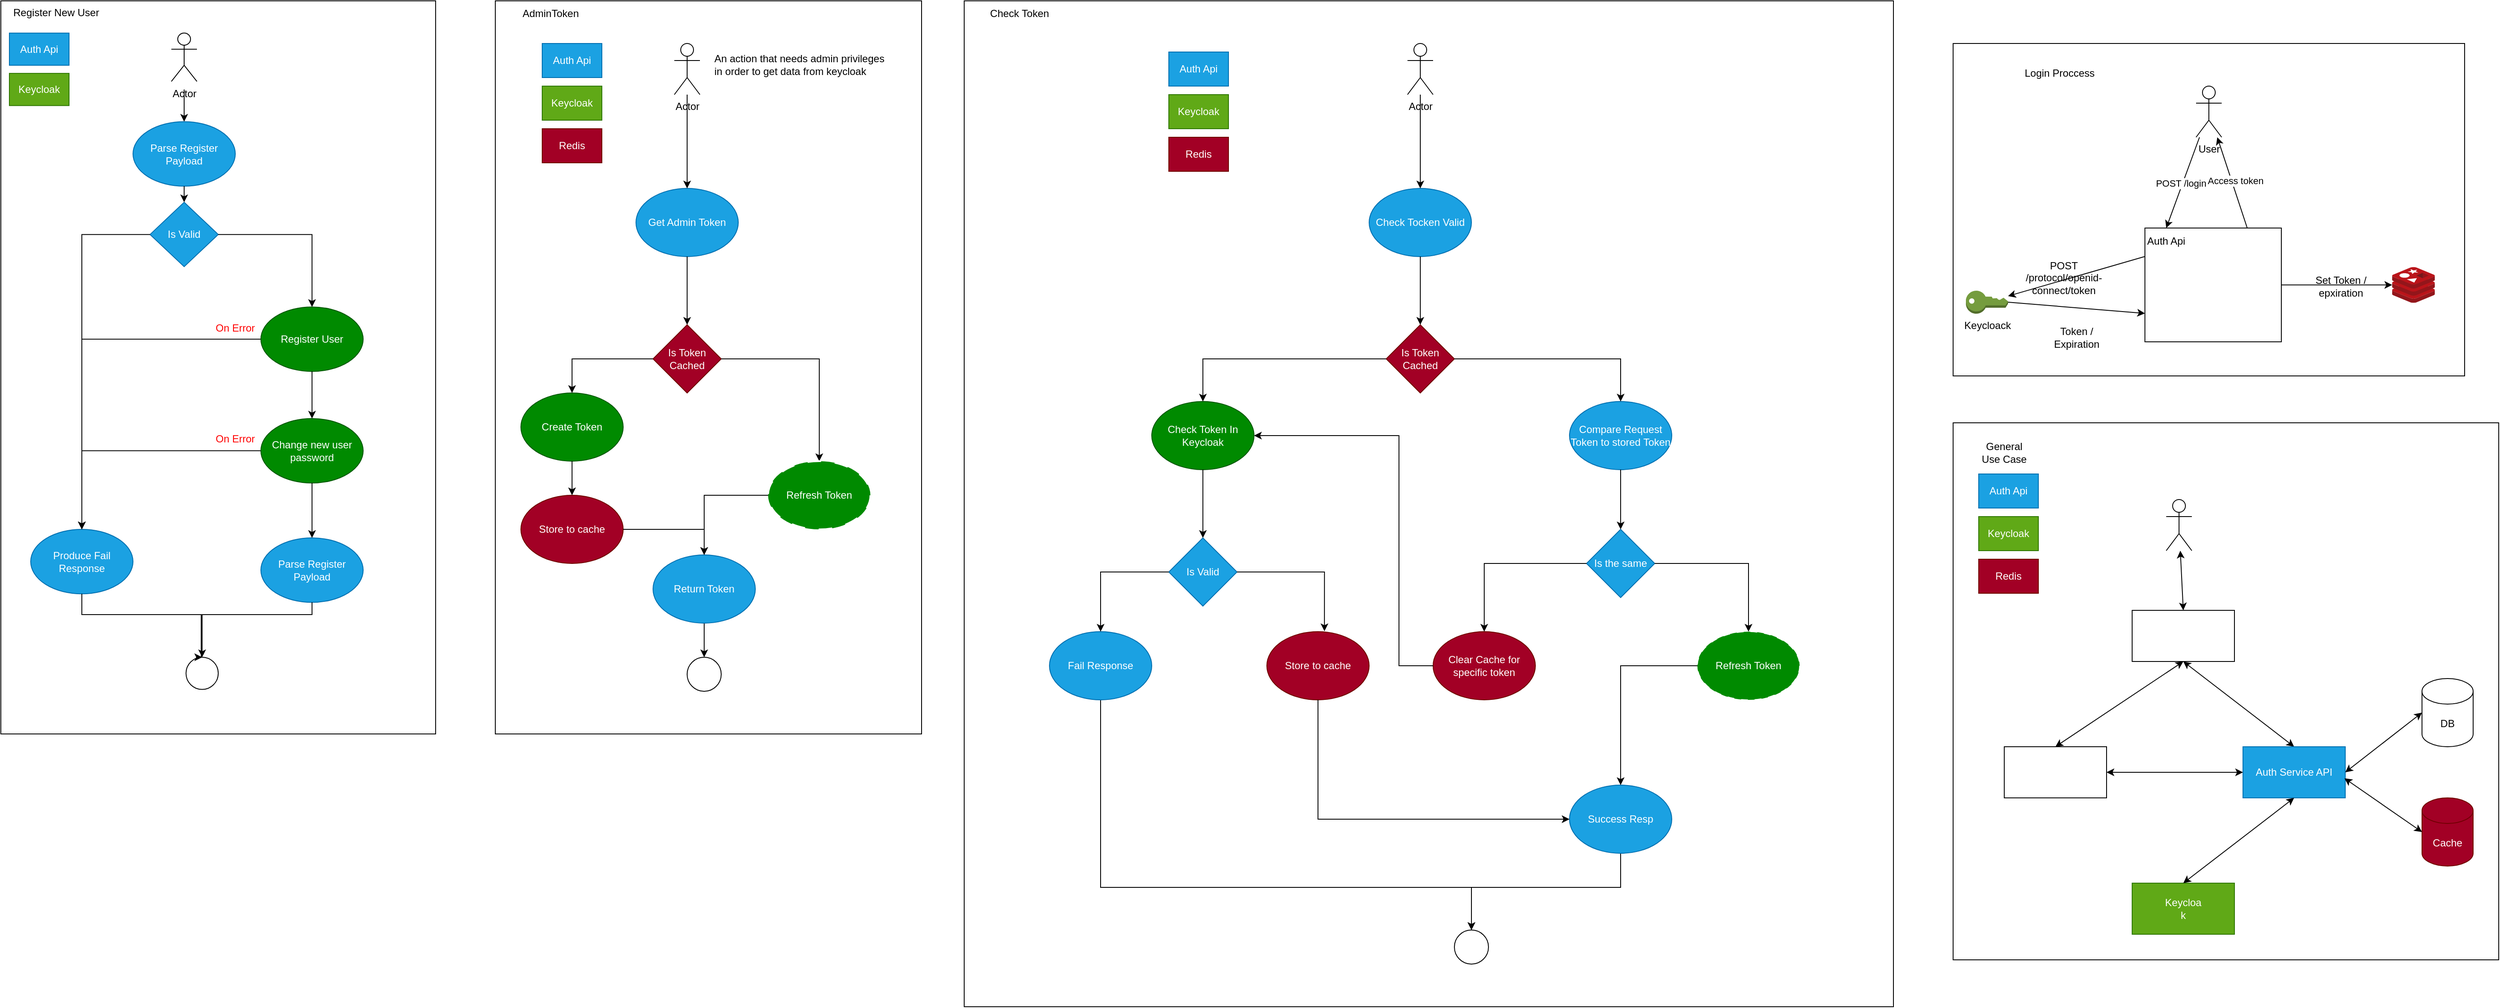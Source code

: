 <mxfile>
    <diagram name="Page-1" id="v6792liOFd4qm17gx1AZ">
        <mxGraphModel dx="6147" dy="3533" grid="1" gridSize="10" guides="1" tooltips="1" connect="1" arrows="1" fold="1" page="1" pageScale="1" pageWidth="850" pageHeight="1100" math="0" shadow="0">
            <root>
                <mxCell id="0"/>
                <mxCell id="1" parent="0"/>
                <mxCell id="5Nz2ptYm8B1i7OJ7PUru-28" value="" style="group" parent="1" vertex="1" connectable="0">
                    <mxGeometry x="-100" y="-210" width="600" height="390" as="geometry"/>
                </mxCell>
                <mxCell id="5Nz2ptYm8B1i7OJ7PUru-6" value="" style="rounded=0;whiteSpace=wrap;html=1;fillColor=none;" parent="5Nz2ptYm8B1i7OJ7PUru-28" vertex="1">
                    <mxGeometry width="600" height="390" as="geometry"/>
                </mxCell>
                <mxCell id="5Nz2ptYm8B1i7OJ7PUru-1" value="" style="image;sketch=0;aspect=fixed;html=1;points=[];align=center;fontSize=12;image=img/lib/mscae/Cache_Redis_Product.svg;" parent="5Nz2ptYm8B1i7OJ7PUru-28" vertex="1">
                    <mxGeometry x="515" y="262.25" width="50" height="42" as="geometry"/>
                </mxCell>
                <mxCell id="5Nz2ptYm8B1i7OJ7PUru-2" value="Keycloack" style="outlineConnect=0;dashed=0;verticalLabelPosition=bottom;verticalAlign=top;align=center;html=1;shape=mxgraph.aws3.add_on;fillColor=#759C3E;gradientColor=none;" parent="5Nz2ptYm8B1i7OJ7PUru-28" vertex="1">
                    <mxGeometry x="15" y="290" width="49.5" height="27" as="geometry"/>
                </mxCell>
                <mxCell id="5Nz2ptYm8B1i7OJ7PUru-3" value="User" style="shape=umlActor;verticalLabelPosition=bottom;verticalAlign=top;html=1;outlineConnect=0;" parent="5Nz2ptYm8B1i7OJ7PUru-28" vertex="1">
                    <mxGeometry x="285" y="50" width="30" height="60" as="geometry"/>
                </mxCell>
                <mxCell id="5Nz2ptYm8B1i7OJ7PUru-7" value="Login Proccess" style="text;html=1;strokeColor=none;fillColor=none;align=center;verticalAlign=middle;whiteSpace=wrap;rounded=0;" parent="5Nz2ptYm8B1i7OJ7PUru-28" vertex="1">
                    <mxGeometry x="55" y="20" width="140" height="30" as="geometry"/>
                </mxCell>
                <mxCell id="5Nz2ptYm8B1i7OJ7PUru-19" style="edgeStyle=orthogonalEdgeStyle;rounded=0;orthogonalLoop=1;jettySize=auto;html=1;" parent="5Nz2ptYm8B1i7OJ7PUru-28" source="5Nz2ptYm8B1i7OJ7PUru-8" target="5Nz2ptYm8B1i7OJ7PUru-1" edge="1">
                    <mxGeometry relative="1" as="geometry"/>
                </mxCell>
                <mxCell id="5Nz2ptYm8B1i7OJ7PUru-8" value="" style="rounded=0;whiteSpace=wrap;html=1;" parent="5Nz2ptYm8B1i7OJ7PUru-28" vertex="1">
                    <mxGeometry x="225" y="216.5" width="160" height="133.5" as="geometry"/>
                </mxCell>
                <mxCell id="5Nz2ptYm8B1i7OJ7PUru-9" value="Auth Api" style="text;html=1;strokeColor=none;fillColor=none;align=center;verticalAlign=middle;whiteSpace=wrap;rounded=0;" parent="5Nz2ptYm8B1i7OJ7PUru-28" vertex="1">
                    <mxGeometry x="215" y="216.5" width="70" height="30" as="geometry"/>
                </mxCell>
                <mxCell id="5Nz2ptYm8B1i7OJ7PUru-10" value="" style="endArrow=classic;html=1;rounded=0;entryX=0.5;entryY=0;entryDx=0;entryDy=0;" parent="5Nz2ptYm8B1i7OJ7PUru-28" source="5Nz2ptYm8B1i7OJ7PUru-3" target="5Nz2ptYm8B1i7OJ7PUru-9" edge="1">
                    <mxGeometry width="50" height="50" relative="1" as="geometry">
                        <mxPoint x="371.279" y="80" as="sourcePoint"/>
                        <mxPoint x="315" y="190" as="targetPoint"/>
                    </mxGeometry>
                </mxCell>
                <mxCell id="5Nz2ptYm8B1i7OJ7PUru-13" value="POST /login" style="edgeLabel;html=1;align=center;verticalAlign=middle;resizable=0;points=[];" parent="5Nz2ptYm8B1i7OJ7PUru-10" vertex="1" connectable="0">
                    <mxGeometry x="0.03" y="-2" relative="1" as="geometry">
                        <mxPoint as="offset"/>
                    </mxGeometry>
                </mxCell>
                <mxCell id="5Nz2ptYm8B1i7OJ7PUru-14" value="" style="endArrow=classic;html=1;rounded=0;exitX=0;exitY=0.25;exitDx=0;exitDy=0;" parent="5Nz2ptYm8B1i7OJ7PUru-28" source="5Nz2ptYm8B1i7OJ7PUru-8" target="5Nz2ptYm8B1i7OJ7PUru-2" edge="1">
                    <mxGeometry width="50" height="50" relative="1" as="geometry">
                        <mxPoint x="145" y="430" as="sourcePoint"/>
                        <mxPoint x="195" y="380" as="targetPoint"/>
                    </mxGeometry>
                </mxCell>
                <mxCell id="5Nz2ptYm8B1i7OJ7PUru-16" value="POST /protocol/openid-connect/token" style="text;html=1;strokeColor=none;fillColor=none;align=center;verticalAlign=middle;whiteSpace=wrap;rounded=0;" parent="5Nz2ptYm8B1i7OJ7PUru-28" vertex="1">
                    <mxGeometry x="75" y="260" width="110" height="30" as="geometry"/>
                </mxCell>
                <mxCell id="5Nz2ptYm8B1i7OJ7PUru-17" value="" style="endArrow=classic;html=1;rounded=0;exitX=1;exitY=0.5;exitDx=0;exitDy=0;exitPerimeter=0;entryX=0;entryY=0.75;entryDx=0;entryDy=0;" parent="5Nz2ptYm8B1i7OJ7PUru-28" source="5Nz2ptYm8B1i7OJ7PUru-2" target="5Nz2ptYm8B1i7OJ7PUru-8" edge="1">
                    <mxGeometry width="50" height="50" relative="1" as="geometry">
                        <mxPoint x="415" y="230" as="sourcePoint"/>
                        <mxPoint x="465" y="180" as="targetPoint"/>
                    </mxGeometry>
                </mxCell>
                <mxCell id="5Nz2ptYm8B1i7OJ7PUru-20" value="Set Token / epxiration" style="text;html=1;strokeColor=none;fillColor=none;align=center;verticalAlign=middle;whiteSpace=wrap;rounded=0;" parent="5Nz2ptYm8B1i7OJ7PUru-28" vertex="1">
                    <mxGeometry x="415" y="270" width="80" height="30" as="geometry"/>
                </mxCell>
                <mxCell id="5Nz2ptYm8B1i7OJ7PUru-22" value="" style="endArrow=classic;html=1;rounded=0;exitX=0.75;exitY=0;exitDx=0;exitDy=0;" parent="5Nz2ptYm8B1i7OJ7PUru-28" source="5Nz2ptYm8B1i7OJ7PUru-8" target="5Nz2ptYm8B1i7OJ7PUru-3" edge="1">
                    <mxGeometry width="50" height="50" relative="1" as="geometry">
                        <mxPoint x="375" y="210" as="sourcePoint"/>
                        <mxPoint x="425" y="160" as="targetPoint"/>
                    </mxGeometry>
                </mxCell>
                <mxCell id="5Nz2ptYm8B1i7OJ7PUru-27" value="Access token" style="edgeLabel;html=1;align=center;verticalAlign=middle;resizable=0;points=[];" parent="5Nz2ptYm8B1i7OJ7PUru-22" vertex="1" connectable="0">
                    <mxGeometry x="0.016" y="-4" relative="1" as="geometry">
                        <mxPoint as="offset"/>
                    </mxGeometry>
                </mxCell>
                <mxCell id="5Nz2ptYm8B1i7OJ7PUru-26" value="Token / Expiration" style="text;html=1;strokeColor=none;fillColor=none;align=center;verticalAlign=middle;whiteSpace=wrap;rounded=0;" parent="5Nz2ptYm8B1i7OJ7PUru-28" vertex="1">
                    <mxGeometry x="115" y="330" width="60" height="30" as="geometry"/>
                </mxCell>
                <mxCell id="x0J9yiKAGYjtZlHYhsLJ-34" value="" style="group;dashed=1;strokeWidth=2;strokeColor=none;" parent="1" vertex="1" connectable="0">
                    <mxGeometry x="-1260" y="-260" width="1090" height="1180" as="geometry"/>
                </mxCell>
                <mxCell id="x0J9yiKAGYjtZlHYhsLJ-32" value="" style="rounded=0;whiteSpace=wrap;html=1;gradientColor=none;fillColor=none;" parent="x0J9yiKAGYjtZlHYhsLJ-34" vertex="1">
                    <mxGeometry width="1090" height="1180" as="geometry"/>
                </mxCell>
                <mxCell id="x0J9yiKAGYjtZlHYhsLJ-1" value="Actor" style="shape=umlActor;verticalLabelPosition=bottom;verticalAlign=top;html=1;outlineConnect=0;" parent="x0J9yiKAGYjtZlHYhsLJ-34" vertex="1">
                    <mxGeometry x="520" y="50" width="30" height="60" as="geometry"/>
                </mxCell>
                <mxCell id="x0J9yiKAGYjtZlHYhsLJ-2" value="Check Tocken Valid" style="ellipse;whiteSpace=wrap;html=1;fillColor=#1ba1e2;strokeColor=#006EAF;fontColor=#ffffff;" parent="x0J9yiKAGYjtZlHYhsLJ-34" vertex="1">
                    <mxGeometry x="475" y="220" width="120" height="80" as="geometry"/>
                </mxCell>
                <mxCell id="x0J9yiKAGYjtZlHYhsLJ-14" style="edgeStyle=orthogonalEdgeStyle;rounded=0;orthogonalLoop=1;jettySize=auto;html=1;" parent="x0J9yiKAGYjtZlHYhsLJ-34" source="x0J9yiKAGYjtZlHYhsLJ-1" target="x0J9yiKAGYjtZlHYhsLJ-2" edge="1">
                    <mxGeometry relative="1" as="geometry"/>
                </mxCell>
                <mxCell id="x0J9yiKAGYjtZlHYhsLJ-3" value="Is Token Cached" style="rhombus;whiteSpace=wrap;html=1;fillColor=#a20025;strokeColor=#6F0000;fontColor=#ffffff;" parent="x0J9yiKAGYjtZlHYhsLJ-34" vertex="1">
                    <mxGeometry x="495" y="380" width="80" height="80" as="geometry"/>
                </mxCell>
                <mxCell id="x0J9yiKAGYjtZlHYhsLJ-15" style="edgeStyle=orthogonalEdgeStyle;rounded=0;orthogonalLoop=1;jettySize=auto;html=1;entryX=0.5;entryY=0;entryDx=0;entryDy=0;" parent="x0J9yiKAGYjtZlHYhsLJ-34" source="x0J9yiKAGYjtZlHYhsLJ-2" target="x0J9yiKAGYjtZlHYhsLJ-3" edge="1">
                    <mxGeometry relative="1" as="geometry"/>
                </mxCell>
                <mxCell id="x0J9yiKAGYjtZlHYhsLJ-4" value="Compare Request Token to stored Token" style="ellipse;whiteSpace=wrap;html=1;fillColor=#1ba1e2;strokeColor=#006EAF;fontColor=#ffffff;" parent="x0J9yiKAGYjtZlHYhsLJ-34" vertex="1">
                    <mxGeometry x="710" y="470" width="120" height="80" as="geometry"/>
                </mxCell>
                <mxCell id="x0J9yiKAGYjtZlHYhsLJ-16" style="edgeStyle=orthogonalEdgeStyle;rounded=0;orthogonalLoop=1;jettySize=auto;html=1;entryX=0.5;entryY=0;entryDx=0;entryDy=0;" parent="x0J9yiKAGYjtZlHYhsLJ-34" source="x0J9yiKAGYjtZlHYhsLJ-3" target="x0J9yiKAGYjtZlHYhsLJ-4" edge="1">
                    <mxGeometry relative="1" as="geometry"/>
                </mxCell>
                <mxCell id="x0J9yiKAGYjtZlHYhsLJ-5" value="Is the same" style="rhombus;whiteSpace=wrap;html=1;fillColor=#1ba1e2;strokeColor=#006EAF;fontColor=#ffffff;" parent="x0J9yiKAGYjtZlHYhsLJ-34" vertex="1">
                    <mxGeometry x="730" y="620" width="80" height="80" as="geometry"/>
                </mxCell>
                <mxCell id="x0J9yiKAGYjtZlHYhsLJ-21" style="edgeStyle=orthogonalEdgeStyle;rounded=0;orthogonalLoop=1;jettySize=auto;html=1;" parent="x0J9yiKAGYjtZlHYhsLJ-34" source="x0J9yiKAGYjtZlHYhsLJ-4" target="x0J9yiKAGYjtZlHYhsLJ-5" edge="1">
                    <mxGeometry relative="1" as="geometry"/>
                </mxCell>
                <mxCell id="x0J9yiKAGYjtZlHYhsLJ-6" value="Clear Cache for specific token" style="ellipse;whiteSpace=wrap;html=1;fillColor=#a20025;strokeColor=#6F0000;fontColor=#ffffff;" parent="x0J9yiKAGYjtZlHYhsLJ-34" vertex="1">
                    <mxGeometry x="550" y="740" width="120" height="80" as="geometry"/>
                </mxCell>
                <mxCell id="x0J9yiKAGYjtZlHYhsLJ-23" style="edgeStyle=orthogonalEdgeStyle;rounded=0;orthogonalLoop=1;jettySize=auto;html=1;entryX=0.5;entryY=0;entryDx=0;entryDy=0;" parent="x0J9yiKAGYjtZlHYhsLJ-34" source="x0J9yiKAGYjtZlHYhsLJ-5" target="x0J9yiKAGYjtZlHYhsLJ-6" edge="1">
                    <mxGeometry relative="1" as="geometry"/>
                </mxCell>
                <mxCell id="x0J9yiKAGYjtZlHYhsLJ-7" value="Refresh Token" style="ellipse;whiteSpace=wrap;html=1;dashed=1;dashPattern=8 8;fillColor=#008a00;strokeColor=#FFFFFF;fontColor=#ffffff;" parent="x0J9yiKAGYjtZlHYhsLJ-34" vertex="1">
                    <mxGeometry x="860" y="740" width="120" height="80" as="geometry"/>
                </mxCell>
                <mxCell id="x0J9yiKAGYjtZlHYhsLJ-22" style="edgeStyle=orthogonalEdgeStyle;rounded=0;orthogonalLoop=1;jettySize=auto;html=1;entryX=0.5;entryY=0;entryDx=0;entryDy=0;" parent="x0J9yiKAGYjtZlHYhsLJ-34" source="x0J9yiKAGYjtZlHYhsLJ-5" target="x0J9yiKAGYjtZlHYhsLJ-7" edge="1">
                    <mxGeometry relative="1" as="geometry"/>
                </mxCell>
                <mxCell id="x0J9yiKAGYjtZlHYhsLJ-8" value="" style="ellipse;whiteSpace=wrap;html=1;aspect=fixed;" parent="x0J9yiKAGYjtZlHYhsLJ-34" vertex="1">
                    <mxGeometry x="575" y="1090" width="40" height="40" as="geometry"/>
                </mxCell>
                <mxCell id="x0J9yiKAGYjtZlHYhsLJ-9" value="Check Token In Keycloak" style="ellipse;whiteSpace=wrap;html=1;fillColor=#008a00;strokeColor=#005700;fontColor=#ffffff;" parent="x0J9yiKAGYjtZlHYhsLJ-34" vertex="1">
                    <mxGeometry x="220" y="470" width="120" height="80" as="geometry"/>
                </mxCell>
                <mxCell id="x0J9yiKAGYjtZlHYhsLJ-17" style="edgeStyle=orthogonalEdgeStyle;rounded=0;orthogonalLoop=1;jettySize=auto;html=1;exitX=0;exitY=0.5;exitDx=0;exitDy=0;entryX=0.5;entryY=0;entryDx=0;entryDy=0;" parent="x0J9yiKAGYjtZlHYhsLJ-34" source="x0J9yiKAGYjtZlHYhsLJ-3" target="x0J9yiKAGYjtZlHYhsLJ-9" edge="1">
                    <mxGeometry relative="1" as="geometry"/>
                </mxCell>
                <mxCell id="x0J9yiKAGYjtZlHYhsLJ-25" style="edgeStyle=orthogonalEdgeStyle;rounded=0;orthogonalLoop=1;jettySize=auto;html=1;entryX=1;entryY=0.5;entryDx=0;entryDy=0;" parent="x0J9yiKAGYjtZlHYhsLJ-34" source="x0J9yiKAGYjtZlHYhsLJ-6" target="x0J9yiKAGYjtZlHYhsLJ-9" edge="1">
                    <mxGeometry relative="1" as="geometry">
                        <Array as="points">
                            <mxPoint x="510" y="780"/>
                            <mxPoint x="510" y="510"/>
                        </Array>
                    </mxGeometry>
                </mxCell>
                <mxCell id="x0J9yiKAGYjtZlHYhsLJ-10" value="Is Valid" style="rhombus;whiteSpace=wrap;html=1;fillColor=#1ba1e2;strokeColor=#006EAF;fontColor=#ffffff;" parent="x0J9yiKAGYjtZlHYhsLJ-34" vertex="1">
                    <mxGeometry x="240" y="630" width="80" height="80" as="geometry"/>
                </mxCell>
                <mxCell id="x0J9yiKAGYjtZlHYhsLJ-18" style="edgeStyle=orthogonalEdgeStyle;rounded=0;orthogonalLoop=1;jettySize=auto;html=1;entryX=0.5;entryY=0;entryDx=0;entryDy=0;" parent="x0J9yiKAGYjtZlHYhsLJ-34" source="x0J9yiKAGYjtZlHYhsLJ-9" target="x0J9yiKAGYjtZlHYhsLJ-10" edge="1">
                    <mxGeometry relative="1" as="geometry"/>
                </mxCell>
                <mxCell id="x0J9yiKAGYjtZlHYhsLJ-11" value="Store to cache" style="ellipse;whiteSpace=wrap;html=1;fillColor=#a20025;strokeColor=#6F0000;fontColor=#ffffff;" parent="x0J9yiKAGYjtZlHYhsLJ-34" vertex="1">
                    <mxGeometry x="355" y="740" width="120" height="80" as="geometry"/>
                </mxCell>
                <mxCell id="x0J9yiKAGYjtZlHYhsLJ-27" style="edgeStyle=orthogonalEdgeStyle;rounded=0;orthogonalLoop=1;jettySize=auto;html=1;entryX=0.5;entryY=0;entryDx=0;entryDy=0;" parent="x0J9yiKAGYjtZlHYhsLJ-34" source="x0J9yiKAGYjtZlHYhsLJ-12" target="x0J9yiKAGYjtZlHYhsLJ-8" edge="1">
                    <mxGeometry relative="1" as="geometry">
                        <Array as="points">
                            <mxPoint x="160" y="1040"/>
                            <mxPoint x="595" y="1040"/>
                        </Array>
                    </mxGeometry>
                </mxCell>
                <mxCell id="x0J9yiKAGYjtZlHYhsLJ-12" value="Fail Response" style="ellipse;whiteSpace=wrap;html=1;fillColor=#1ba1e2;strokeColor=#006EAF;fontColor=#ffffff;" parent="x0J9yiKAGYjtZlHYhsLJ-34" vertex="1">
                    <mxGeometry x="100" y="740" width="120" height="80" as="geometry"/>
                </mxCell>
                <mxCell id="x0J9yiKAGYjtZlHYhsLJ-19" style="edgeStyle=orthogonalEdgeStyle;rounded=0;orthogonalLoop=1;jettySize=auto;html=1;entryX=0.5;entryY=0;entryDx=0;entryDy=0;" parent="x0J9yiKAGYjtZlHYhsLJ-34" source="x0J9yiKAGYjtZlHYhsLJ-10" target="x0J9yiKAGYjtZlHYhsLJ-12" edge="1">
                    <mxGeometry relative="1" as="geometry"/>
                </mxCell>
                <mxCell id="x0J9yiKAGYjtZlHYhsLJ-28" style="edgeStyle=orthogonalEdgeStyle;rounded=0;orthogonalLoop=1;jettySize=auto;html=1;entryX=0.5;entryY=0;entryDx=0;entryDy=0;" parent="x0J9yiKAGYjtZlHYhsLJ-34" source="x0J9yiKAGYjtZlHYhsLJ-13" target="x0J9yiKAGYjtZlHYhsLJ-8" edge="1">
                    <mxGeometry relative="1" as="geometry">
                        <Array as="points">
                            <mxPoint x="770" y="1040"/>
                            <mxPoint x="595" y="1040"/>
                        </Array>
                    </mxGeometry>
                </mxCell>
                <mxCell id="x0J9yiKAGYjtZlHYhsLJ-13" value="Success Resp" style="ellipse;whiteSpace=wrap;html=1;fillColor=#1ba1e2;strokeColor=#006EAF;fontColor=#ffffff;" parent="x0J9yiKAGYjtZlHYhsLJ-34" vertex="1">
                    <mxGeometry x="710" y="920" width="120" height="80" as="geometry"/>
                </mxCell>
                <mxCell id="x0J9yiKAGYjtZlHYhsLJ-24" style="edgeStyle=orthogonalEdgeStyle;rounded=0;orthogonalLoop=1;jettySize=auto;html=1;entryX=0.5;entryY=0;entryDx=0;entryDy=0;" parent="x0J9yiKAGYjtZlHYhsLJ-34" source="x0J9yiKAGYjtZlHYhsLJ-7" target="x0J9yiKAGYjtZlHYhsLJ-13" edge="1">
                    <mxGeometry relative="1" as="geometry"/>
                </mxCell>
                <mxCell id="x0J9yiKAGYjtZlHYhsLJ-26" style="edgeStyle=orthogonalEdgeStyle;rounded=0;orthogonalLoop=1;jettySize=auto;html=1;entryX=0;entryY=0.5;entryDx=0;entryDy=0;" parent="x0J9yiKAGYjtZlHYhsLJ-34" source="x0J9yiKAGYjtZlHYhsLJ-11" target="x0J9yiKAGYjtZlHYhsLJ-13" edge="1">
                    <mxGeometry relative="1" as="geometry">
                        <Array as="points">
                            <mxPoint x="415" y="960"/>
                        </Array>
                    </mxGeometry>
                </mxCell>
                <mxCell id="x0J9yiKAGYjtZlHYhsLJ-20" style="edgeStyle=orthogonalEdgeStyle;rounded=0;orthogonalLoop=1;jettySize=auto;html=1;entryX=0.563;entryY=-0.007;entryDx=0;entryDy=0;entryPerimeter=0;" parent="x0J9yiKAGYjtZlHYhsLJ-34" source="x0J9yiKAGYjtZlHYhsLJ-10" target="x0J9yiKAGYjtZlHYhsLJ-11" edge="1">
                    <mxGeometry relative="1" as="geometry"/>
                </mxCell>
                <mxCell id="x0J9yiKAGYjtZlHYhsLJ-29" value="Auth Api" style="rounded=0;whiteSpace=wrap;html=1;fillColor=#1ba1e2;strokeColor=#006EAF;fontColor=#ffffff;" parent="x0J9yiKAGYjtZlHYhsLJ-34" vertex="1">
                    <mxGeometry x="240" y="60" width="70" height="40" as="geometry"/>
                </mxCell>
                <mxCell id="x0J9yiKAGYjtZlHYhsLJ-30" value="Keycloak" style="rounded=0;whiteSpace=wrap;html=1;fillColor=#60a917;strokeColor=#2D7600;fontColor=#ffffff;" parent="x0J9yiKAGYjtZlHYhsLJ-34" vertex="1">
                    <mxGeometry x="240" y="110" width="70" height="40" as="geometry"/>
                </mxCell>
                <mxCell id="x0J9yiKAGYjtZlHYhsLJ-31" value="Redis" style="rounded=0;whiteSpace=wrap;html=1;fillColor=#a20025;strokeColor=#6F0000;fontColor=#ffffff;" parent="x0J9yiKAGYjtZlHYhsLJ-34" vertex="1">
                    <mxGeometry x="240" y="160" width="70" height="40" as="geometry"/>
                </mxCell>
                <mxCell id="x0J9yiKAGYjtZlHYhsLJ-33" value="Check Token" style="text;html=1;align=center;verticalAlign=middle;whiteSpace=wrap;rounded=0;" parent="x0J9yiKAGYjtZlHYhsLJ-34" vertex="1">
                    <mxGeometry width="130" height="30" as="geometry"/>
                </mxCell>
                <mxCell id="pgQq5QvTGWh927fCULeN-2" value="" style="group" parent="1" vertex="1" connectable="0">
                    <mxGeometry x="-1810" y="-260" width="500" height="860" as="geometry"/>
                </mxCell>
                <mxCell id="pgQq5QvTGWh927fCULeN-3" value="" style="rounded=0;whiteSpace=wrap;html=1;gradientColor=none;fillColor=none;" parent="pgQq5QvTGWh927fCULeN-2" vertex="1">
                    <mxGeometry width="500" height="860" as="geometry"/>
                </mxCell>
                <mxCell id="pgQq5QvTGWh927fCULeN-4" value="Actor" style="shape=umlActor;verticalLabelPosition=bottom;verticalAlign=top;html=1;outlineConnect=0;" parent="pgQq5QvTGWh927fCULeN-2" vertex="1">
                    <mxGeometry x="210" y="50" width="30" height="60" as="geometry"/>
                </mxCell>
                <mxCell id="pgQq5QvTGWh927fCULeN-5" value="Get Admin Token" style="ellipse;whiteSpace=wrap;html=1;fillColor=#1ba1e2;strokeColor=#006EAF;fontColor=#ffffff;" parent="pgQq5QvTGWh927fCULeN-2" vertex="1">
                    <mxGeometry x="165" y="220" width="120" height="80" as="geometry"/>
                </mxCell>
                <mxCell id="pgQq5QvTGWh927fCULeN-6" style="edgeStyle=orthogonalEdgeStyle;rounded=0;orthogonalLoop=1;jettySize=auto;html=1;" parent="pgQq5QvTGWh927fCULeN-2" source="pgQq5QvTGWh927fCULeN-4" target="pgQq5QvTGWh927fCULeN-5" edge="1">
                    <mxGeometry relative="1" as="geometry"/>
                </mxCell>
                <mxCell id="pgQq5QvTGWh927fCULeN-7" value="Is Token Cached" style="rhombus;whiteSpace=wrap;html=1;fillColor=#a20025;strokeColor=#6F0000;fontColor=#ffffff;" parent="pgQq5QvTGWh927fCULeN-2" vertex="1">
                    <mxGeometry x="185" y="380" width="80" height="80" as="geometry"/>
                </mxCell>
                <mxCell id="pgQq5QvTGWh927fCULeN-8" style="edgeStyle=orthogonalEdgeStyle;rounded=0;orthogonalLoop=1;jettySize=auto;html=1;entryX=0.5;entryY=0;entryDx=0;entryDy=0;" parent="pgQq5QvTGWh927fCULeN-2" source="pgQq5QvTGWh927fCULeN-5" target="pgQq5QvTGWh927fCULeN-7" edge="1">
                    <mxGeometry relative="1" as="geometry"/>
                </mxCell>
                <mxCell id="pgQq5QvTGWh927fCULeN-9" style="edgeStyle=orthogonalEdgeStyle;rounded=0;orthogonalLoop=1;jettySize=auto;html=1;" parent="pgQq5QvTGWh927fCULeN-2" source="pgQq5QvTGWh927fCULeN-7" target="pgQq5QvTGWh927fCULeN-10" edge="1">
                    <mxGeometry relative="1" as="geometry">
                        <mxPoint x="460" y="470" as="targetPoint"/>
                    </mxGeometry>
                </mxCell>
                <mxCell id="pgQq5QvTGWh927fCULeN-10" value="Refresh Token" style="ellipse;whiteSpace=wrap;html=1;dashed=1;dashPattern=8 8;fillColor=#008a00;strokeColor=#FFFFFF;fontColor=#ffffff;strokeWidth=2;" parent="pgQq5QvTGWh927fCULeN-2" vertex="1">
                    <mxGeometry x="320" y="540" width="120" height="80" as="geometry"/>
                </mxCell>
                <mxCell id="pgQq5QvTGWh927fCULeN-11" value="" style="ellipse;whiteSpace=wrap;html=1;aspect=fixed;" parent="pgQq5QvTGWh927fCULeN-2" vertex="1">
                    <mxGeometry x="225" y="770" width="40" height="40" as="geometry"/>
                </mxCell>
                <mxCell id="pgQq5QvTGWh927fCULeN-12" value="Create Token" style="ellipse;whiteSpace=wrap;html=1;fillColor=#008a00;strokeColor=#005700;fontColor=#ffffff;" parent="pgQq5QvTGWh927fCULeN-2" vertex="1">
                    <mxGeometry x="30" y="460" width="120" height="80" as="geometry"/>
                </mxCell>
                <mxCell id="pgQq5QvTGWh927fCULeN-13" style="edgeStyle=orthogonalEdgeStyle;rounded=0;orthogonalLoop=1;jettySize=auto;html=1;exitX=0;exitY=0.5;exitDx=0;exitDy=0;entryX=0.5;entryY=0;entryDx=0;entryDy=0;" parent="pgQq5QvTGWh927fCULeN-2" source="pgQq5QvTGWh927fCULeN-7" target="pgQq5QvTGWh927fCULeN-12" edge="1">
                    <mxGeometry relative="1" as="geometry"/>
                </mxCell>
                <mxCell id="pgQq5QvTGWh927fCULeN-14" value="Store to cache" style="ellipse;whiteSpace=wrap;html=1;fillColor=#a20025;strokeColor=#6F0000;fontColor=#ffffff;" parent="pgQq5QvTGWh927fCULeN-2" vertex="1">
                    <mxGeometry x="30" y="580" width="120" height="80" as="geometry"/>
                </mxCell>
                <mxCell id="pgQq5QvTGWh927fCULeN-15" style="edgeStyle=orthogonalEdgeStyle;rounded=0;orthogonalLoop=1;jettySize=auto;html=1;entryX=0.5;entryY=0;entryDx=0;entryDy=0;" parent="pgQq5QvTGWh927fCULeN-2" source="pgQq5QvTGWh927fCULeN-12" target="pgQq5QvTGWh927fCULeN-14" edge="1">
                    <mxGeometry relative="1" as="geometry"/>
                </mxCell>
                <mxCell id="pgQq5QvTGWh927fCULeN-16" value="Auth Api" style="rounded=0;whiteSpace=wrap;html=1;fillColor=#1ba1e2;strokeColor=#006EAF;fontColor=#ffffff;" parent="pgQq5QvTGWh927fCULeN-2" vertex="1">
                    <mxGeometry x="55" y="50" width="70" height="40" as="geometry"/>
                </mxCell>
                <mxCell id="pgQq5QvTGWh927fCULeN-17" value="Keycloak" style="rounded=0;whiteSpace=wrap;html=1;fillColor=#60a917;strokeColor=#2D7600;fontColor=#ffffff;" parent="pgQq5QvTGWh927fCULeN-2" vertex="1">
                    <mxGeometry x="55" y="100" width="70" height="40" as="geometry"/>
                </mxCell>
                <mxCell id="pgQq5QvTGWh927fCULeN-18" value="Redis" style="rounded=0;whiteSpace=wrap;html=1;fillColor=#a20025;strokeColor=#6F0000;fontColor=#ffffff;" parent="pgQq5QvTGWh927fCULeN-2" vertex="1">
                    <mxGeometry x="55" y="150" width="70" height="40" as="geometry"/>
                </mxCell>
                <mxCell id="pgQq5QvTGWh927fCULeN-19" value="An action that needs admin privileges in order to get data from keycloak" style="text;html=1;align=left;verticalAlign=middle;whiteSpace=wrap;rounded=0;" parent="pgQq5QvTGWh927fCULeN-2" vertex="1">
                    <mxGeometry x="255" y="60" width="205" height="30" as="geometry"/>
                </mxCell>
                <mxCell id="pgQq5QvTGWh927fCULeN-20" style="edgeStyle=orthogonalEdgeStyle;rounded=0;orthogonalLoop=1;jettySize=auto;html=1;entryX=0.5;entryY=0;entryDx=0;entryDy=0;" parent="pgQq5QvTGWh927fCULeN-2" source="pgQq5QvTGWh927fCULeN-21" target="pgQq5QvTGWh927fCULeN-11" edge="1">
                    <mxGeometry relative="1" as="geometry"/>
                </mxCell>
                <mxCell id="pgQq5QvTGWh927fCULeN-21" value="Return Token" style="ellipse;whiteSpace=wrap;html=1;fillColor=#1ba1e2;strokeColor=#006EAF;fontColor=#ffffff;" parent="pgQq5QvTGWh927fCULeN-2" vertex="1">
                    <mxGeometry x="185" y="650" width="120" height="80" as="geometry"/>
                </mxCell>
                <mxCell id="pgQq5QvTGWh927fCULeN-22" style="edgeStyle=orthogonalEdgeStyle;rounded=0;orthogonalLoop=1;jettySize=auto;html=1;entryX=0.5;entryY=0;entryDx=0;entryDy=0;" parent="pgQq5QvTGWh927fCULeN-2" source="pgQq5QvTGWh927fCULeN-10" target="pgQq5QvTGWh927fCULeN-21" edge="1">
                    <mxGeometry relative="1" as="geometry"/>
                </mxCell>
                <mxCell id="pgQq5QvTGWh927fCULeN-23" value="AdminToken" style="text;html=1;align=center;verticalAlign=middle;whiteSpace=wrap;rounded=0;" parent="pgQq5QvTGWh927fCULeN-2" vertex="1">
                    <mxGeometry width="130" height="30" as="geometry"/>
                </mxCell>
                <mxCell id="pgQq5QvTGWh927fCULeN-24" style="edgeStyle=orthogonalEdgeStyle;rounded=0;orthogonalLoop=1;jettySize=auto;html=1;entryX=0.5;entryY=0;entryDx=0;entryDy=0;" parent="pgQq5QvTGWh927fCULeN-2" source="pgQq5QvTGWh927fCULeN-14" target="pgQq5QvTGWh927fCULeN-21" edge="1">
                    <mxGeometry relative="1" as="geometry"/>
                </mxCell>
                <mxCell id="53" value="" style="group" parent="1" vertex="1" connectable="0">
                    <mxGeometry x="-2390" y="-260" width="510" height="860" as="geometry"/>
                </mxCell>
                <mxCell id="49" value="" style="rounded=0;whiteSpace=wrap;html=1;fontColor=#FF0000;fillColor=none;" parent="53" vertex="1">
                    <mxGeometry width="510" height="860" as="geometry"/>
                </mxCell>
                <mxCell id="2" value="Actor" style="shape=umlActor;verticalLabelPosition=bottom;verticalAlign=top;html=1;outlineConnect=0;" parent="53" vertex="1">
                    <mxGeometry x="200" y="37.802" width="30" height="56.703" as="geometry"/>
                </mxCell>
                <mxCell id="4" style="edgeStyle=orthogonalEdgeStyle;rounded=0;orthogonalLoop=1;jettySize=auto;html=1;entryX=0.5;entryY=0;entryDx=0;entryDy=0;" parent="53" target="29" edge="1">
                    <mxGeometry relative="1" as="geometry">
                        <mxPoint x="215" y="103.956" as="sourcePoint"/>
                        <mxPoint x="215" y="207.912" as="targetPoint"/>
                    </mxGeometry>
                </mxCell>
                <mxCell id="29" value="Parse Register Payload" style="ellipse;whiteSpace=wrap;html=1;fillColor=#1ba1e2;strokeColor=#006EAF;fontColor=#ffffff;" parent="53" vertex="1">
                    <mxGeometry x="155" y="141.758" width="120" height="75.604" as="geometry"/>
                </mxCell>
                <mxCell id="30" value="Is Valid" style="rhombus;whiteSpace=wrap;html=1;fillColor=#1ba1e2;strokeColor=#006EAF;fontColor=#ffffff;" parent="53" vertex="1">
                    <mxGeometry x="175" y="236.264" width="80" height="75.604" as="geometry"/>
                </mxCell>
                <mxCell id="31" style="edgeStyle=none;html=1;entryX=0.5;entryY=0;entryDx=0;entryDy=0;" parent="53" source="29" target="30" edge="1">
                    <mxGeometry relative="1" as="geometry"/>
                </mxCell>
                <mxCell id="32" value="Produce Fail Response" style="ellipse;whiteSpace=wrap;html=1;fillColor=#1ba1e2;strokeColor=#006EAF;fontColor=#ffffff;" parent="53" vertex="1">
                    <mxGeometry x="35" y="620.003" width="120" height="75.604" as="geometry"/>
                </mxCell>
                <mxCell id="34" style="edgeStyle=orthogonalEdgeStyle;html=1;entryX=0.5;entryY=0;entryDx=0;entryDy=0;rounded=0;" parent="53" source="30" target="32" edge="1">
                    <mxGeometry relative="1" as="geometry"/>
                </mxCell>
                <mxCell id="40" style="edgeStyle=orthogonalEdgeStyle;rounded=0;html=1;entryX=0.5;entryY=0;entryDx=0;entryDy=0;" parent="53" source="36" target="32" edge="1">
                    <mxGeometry relative="1" as="geometry">
                        <mxPoint x="100" y="425.275" as="targetPoint"/>
                    </mxGeometry>
                </mxCell>
                <mxCell id="36" value="Register User" style="ellipse;whiteSpace=wrap;html=1;fillColor=#008a00;strokeColor=#005700;fontColor=#ffffff;" parent="53" vertex="1">
                    <mxGeometry x="305" y="359.118" width="120" height="75.604" as="geometry"/>
                </mxCell>
                <mxCell id="37" style="edgeStyle=orthogonalEdgeStyle;rounded=0;html=1;entryX=0.5;entryY=0;entryDx=0;entryDy=0;" parent="53" source="30" target="36" edge="1">
                    <mxGeometry relative="1" as="geometry"/>
                </mxCell>
                <mxCell id="41" style="edgeStyle=orthogonalEdgeStyle;rounded=0;html=1;" parent="53" source="38" target="32" edge="1">
                    <mxGeometry relative="1" as="geometry"/>
                </mxCell>
                <mxCell id="38" value="Change new user password" style="ellipse;whiteSpace=wrap;html=1;fillColor=#008a00;strokeColor=#005700;fontColor=#ffffff;" parent="53" vertex="1">
                    <mxGeometry x="305" y="490.005" width="120" height="75.604" as="geometry"/>
                </mxCell>
                <mxCell id="39" style="edgeStyle=orthogonalEdgeStyle;rounded=0;html=1;entryX=0.5;entryY=0;entryDx=0;entryDy=0;" parent="53" source="36" target="38" edge="1">
                    <mxGeometry relative="1" as="geometry"/>
                </mxCell>
                <mxCell id="42" value="On Error" style="text;html=1;align=center;verticalAlign=middle;whiteSpace=wrap;rounded=0;fillColor=none;fontColor=#FF0000;" parent="53" vertex="1">
                    <mxGeometry x="245" y="369.999" width="60" height="28.352" as="geometry"/>
                </mxCell>
                <mxCell id="43" value="On Error" style="text;html=1;align=center;verticalAlign=middle;whiteSpace=wrap;rounded=0;fillColor=none;fontColor=#FF0000;" parent="53" vertex="1">
                    <mxGeometry x="245" y="499.995" width="60" height="28.352" as="geometry"/>
                </mxCell>
                <mxCell id="44" value="Parse Register Payload" style="ellipse;whiteSpace=wrap;html=1;fillColor=#1ba1e2;strokeColor=#006EAF;fontColor=#ffffff;" parent="53" vertex="1">
                    <mxGeometry x="305" y="630.003" width="120" height="75.604" as="geometry"/>
                </mxCell>
                <mxCell id="46" style="edgeStyle=orthogonalEdgeStyle;rounded=0;html=1;fontColor=#FF0000;" parent="53" source="38" target="44" edge="1">
                    <mxGeometry relative="1" as="geometry"/>
                </mxCell>
                <mxCell id="45" value="" style="ellipse;whiteSpace=wrap;html=1;aspect=fixed;" parent="53" vertex="1">
                    <mxGeometry x="217.2" y="770.002" width="37.802" height="37.802" as="geometry"/>
                </mxCell>
                <mxCell id="47" style="edgeStyle=orthogonalEdgeStyle;rounded=0;html=1;entryX=0.5;entryY=0;entryDx=0;entryDy=0;fontColor=#FF0000;" parent="53" source="32" target="45" edge="1">
                    <mxGeometry relative="1" as="geometry">
                        <Array as="points">
                            <mxPoint x="95" y="720"/>
                            <mxPoint x="235" y="720"/>
                            <mxPoint x="235" y="770"/>
                        </Array>
                    </mxGeometry>
                </mxCell>
                <mxCell id="48" style="edgeStyle=orthogonalEdgeStyle;rounded=0;html=1;entryX=0.5;entryY=0;entryDx=0;entryDy=0;fontColor=#FF0000;" parent="53" source="44" target="45" edge="1">
                    <mxGeometry relative="1" as="geometry">
                        <Array as="points">
                            <mxPoint x="365" y="720"/>
                            <mxPoint x="236" y="720"/>
                        </Array>
                    </mxGeometry>
                </mxCell>
                <mxCell id="50" value="Register New User" style="text;html=1;align=center;verticalAlign=middle;whiteSpace=wrap;rounded=0;" parent="53" vertex="1">
                    <mxGeometry width="130" height="28.352" as="geometry"/>
                </mxCell>
                <mxCell id="51" value="Auth Api" style="rounded=0;whiteSpace=wrap;html=1;fillColor=#1ba1e2;strokeColor=#006EAF;fontColor=#ffffff;" parent="53" vertex="1">
                    <mxGeometry x="10" y="37.802" width="70" height="37.802" as="geometry"/>
                </mxCell>
                <mxCell id="52" value="Keycloak" style="rounded=0;whiteSpace=wrap;html=1;fillColor=#60a917;strokeColor=#2D7600;fontColor=#ffffff;" parent="53" vertex="1">
                    <mxGeometry x="10" y="85.055" width="70" height="37.802" as="geometry"/>
                </mxCell>
                <mxCell id="75" value="" style="group" vertex="1" connectable="0" parent="1">
                    <mxGeometry x="-100" y="235" width="640" height="630" as="geometry"/>
                </mxCell>
                <mxCell id="70" value="" style="rounded=0;whiteSpace=wrap;html=1;fillColor=none;" vertex="1" parent="75">
                    <mxGeometry width="640" height="630" as="geometry"/>
                </mxCell>
                <mxCell id="54" value="Actor" style="shape=umlActor;verticalLabelPosition=bottom;verticalAlign=top;html=1;outlineConnect=0;fontColor=#FFFFFF;fillColor=none;" parent="75" vertex="1">
                    <mxGeometry x="250" y="90" width="30" height="60" as="geometry"/>
                </mxCell>
                <mxCell id="57" value="Front end app" style="rounded=0;whiteSpace=wrap;html=1;fontColor=#FFFFFF;fillColor=none;" parent="75" vertex="1">
                    <mxGeometry x="210" y="220" width="120" height="60" as="geometry"/>
                </mxCell>
                <mxCell id="69" style="edgeStyle=none;html=1;entryX=0.5;entryY=0;entryDx=0;entryDy=0;startArrow=classic;startFill=1;" edge="1" parent="75" source="54" target="57">
                    <mxGeometry relative="1" as="geometry"/>
                </mxCell>
                <mxCell id="67" style="edgeStyle=none;html=1;exitX=0.5;exitY=0;exitDx=0;exitDy=0;entryX=0.5;entryY=1;entryDx=0;entryDy=0;startArrow=classic;startFill=1;" edge="1" parent="75" source="58" target="57">
                    <mxGeometry relative="1" as="geometry"/>
                </mxCell>
                <mxCell id="58" value="Backend API" style="rounded=0;whiteSpace=wrap;html=1;fontColor=#FFFFFF;fillColor=none;" parent="75" vertex="1">
                    <mxGeometry x="60" y="380" width="120" height="60" as="geometry"/>
                </mxCell>
                <mxCell id="68" style="edgeStyle=none;html=1;exitX=0.5;exitY=0;exitDx=0;exitDy=0;entryX=0.5;entryY=1;entryDx=0;entryDy=0;startArrow=classic;startFill=1;" edge="1" parent="75" source="59" target="57">
                    <mxGeometry relative="1" as="geometry"/>
                </mxCell>
                <mxCell id="59" value="Auth Service API" style="rounded=0;whiteSpace=wrap;html=1;fontColor=#ffffff;fillColor=#1ba1e2;strokeColor=#006EAF;" parent="75" vertex="1">
                    <mxGeometry x="340" y="380" width="120" height="60" as="geometry"/>
                </mxCell>
                <mxCell id="66" style="edgeStyle=none;html=1;entryX=0;entryY=0.5;entryDx=0;entryDy=0;startArrow=classic;startFill=1;" edge="1" parent="75" source="58" target="59">
                    <mxGeometry relative="1" as="geometry"/>
                </mxCell>
                <mxCell id="60" value="Keycloa&lt;br&gt;k" style="rounded=0;whiteSpace=wrap;html=1;fontColor=#ffffff;fillColor=#60a917;strokeColor=#2D7600;" parent="75" vertex="1">
                    <mxGeometry x="210" y="540" width="120" height="60" as="geometry"/>
                </mxCell>
                <mxCell id="65" style="edgeStyle=none;html=1;entryX=0.5;entryY=0;entryDx=0;entryDy=0;startArrow=classic;startFill=1;exitX=0.5;exitY=1;exitDx=0;exitDy=0;" edge="1" parent="75" source="59" target="60">
                    <mxGeometry relative="1" as="geometry"/>
                </mxCell>
                <mxCell id="61" value="DB" style="shape=cylinder3;whiteSpace=wrap;html=1;boundedLbl=1;backgroundOutline=1;size=15;" vertex="1" parent="75">
                    <mxGeometry x="550" y="300" width="60" height="80" as="geometry"/>
                </mxCell>
                <mxCell id="63" style="edgeStyle=none;html=1;entryX=0;entryY=0.5;entryDx=0;entryDy=0;entryPerimeter=0;exitX=1;exitY=0.5;exitDx=0;exitDy=0;startArrow=classic;startFill=1;" edge="1" parent="75" source="59" target="61">
                    <mxGeometry relative="1" as="geometry"/>
                </mxCell>
                <mxCell id="62" value="Cache" style="shape=cylinder3;whiteSpace=wrap;html=1;boundedLbl=1;backgroundOutline=1;size=15;fillColor=#a20025;fontColor=#ffffff;strokeColor=#6F0000;" vertex="1" parent="75">
                    <mxGeometry x="550" y="440" width="60" height="80" as="geometry"/>
                </mxCell>
                <mxCell id="64" style="edgeStyle=none;html=1;entryX=0;entryY=0.5;entryDx=0;entryDy=0;entryPerimeter=0;exitX=0.992;exitY=0.617;exitDx=0;exitDy=0;exitPerimeter=0;startArrow=classic;startFill=1;" edge="1" parent="75" source="59" target="62">
                    <mxGeometry relative="1" as="geometry"/>
                </mxCell>
                <mxCell id="71" value="General Use Case" style="text;html=1;strokeColor=none;fillColor=none;align=center;verticalAlign=middle;whiteSpace=wrap;rounded=0;" vertex="1" parent="75">
                    <mxGeometry x="30" y="20" width="60" height="30" as="geometry"/>
                </mxCell>
                <mxCell id="72" value="Auth Api" style="rounded=0;whiteSpace=wrap;html=1;fillColor=#1ba1e2;strokeColor=#006EAF;fontColor=#ffffff;" vertex="1" parent="75">
                    <mxGeometry x="30" y="60" width="70" height="40" as="geometry"/>
                </mxCell>
                <mxCell id="73" value="Keycloak" style="rounded=0;whiteSpace=wrap;html=1;fillColor=#60a917;strokeColor=#2D7600;fontColor=#ffffff;" vertex="1" parent="75">
                    <mxGeometry x="30" y="110" width="70" height="40" as="geometry"/>
                </mxCell>
                <mxCell id="74" value="Redis" style="rounded=0;whiteSpace=wrap;html=1;fillColor=#a20025;strokeColor=#6F0000;fontColor=#ffffff;" vertex="1" parent="75">
                    <mxGeometry x="30" y="160" width="70" height="40" as="geometry"/>
                </mxCell>
            </root>
        </mxGraphModel>
    </diagram>
</mxfile>